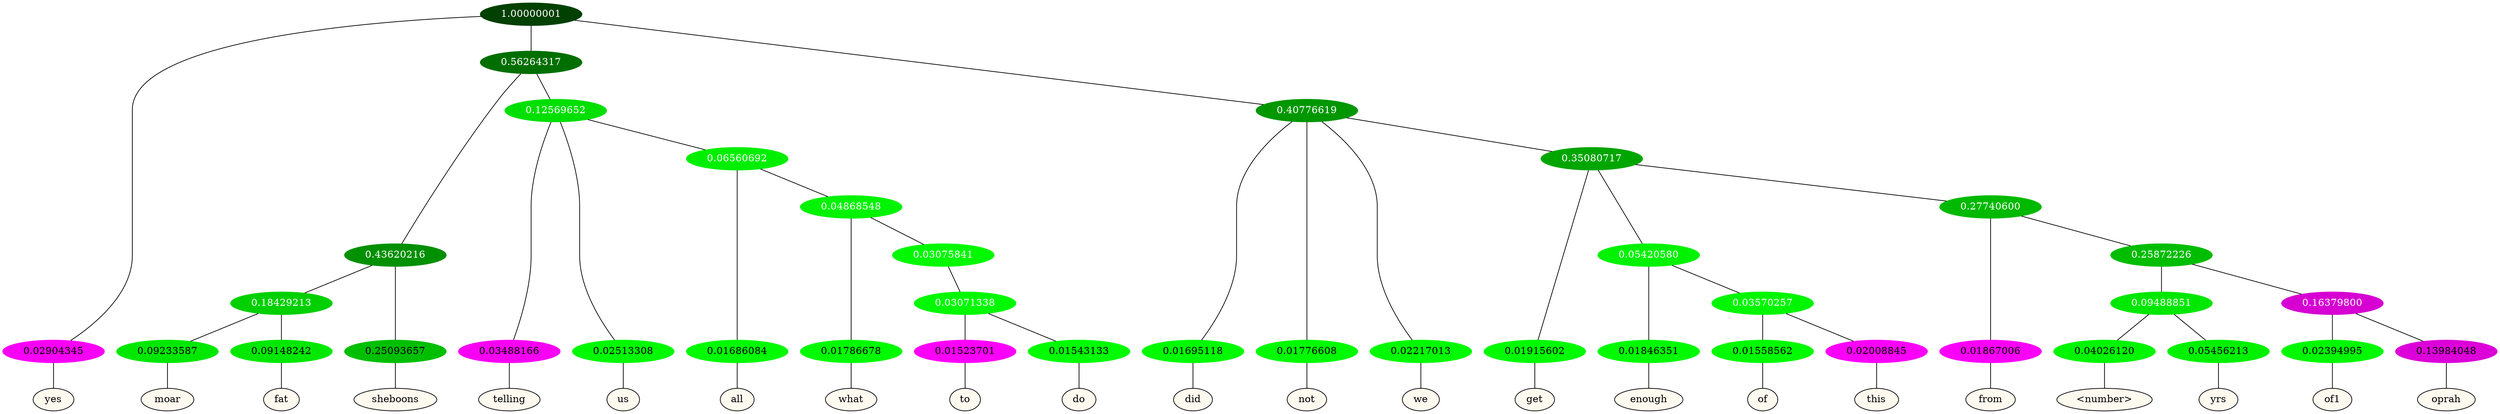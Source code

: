 graph {
	node [format=png height=0.15 nodesep=0.001 ordering=out overlap=prism overlap_scaling=0.01 ranksep=0.001 ratio=0.2 style=filled width=0.15]
	{
		rank=same
		a_w_1 [label=yes color=black fillcolor=floralwhite style="filled,solid"]
		a_w_18 [label=moar color=black fillcolor=floralwhite style="filled,solid"]
		a_w_19 [label=fat color=black fillcolor=floralwhite style="filled,solid"]
		a_w_11 [label=sheboons color=black fillcolor=floralwhite style="filled,solid"]
		a_w_12 [label=telling color=black fillcolor=floralwhite style="filled,solid"]
		a_w_13 [label=us color=black fillcolor=floralwhite style="filled,solid"]
		a_w_20 [label=all color=black fillcolor=floralwhite style="filled,solid"]
		a_w_26 [label=what color=black fillcolor=floralwhite style="filled,solid"]
		a_w_37 [label=to color=black fillcolor=floralwhite style="filled,solid"]
		a_w_38 [label=do color=black fillcolor=floralwhite style="filled,solid"]
		a_w_6 [label=did color=black fillcolor=floralwhite style="filled,solid"]
		a_w_7 [label=not color=black fillcolor=floralwhite style="filled,solid"]
		a_w_8 [label=we color=black fillcolor=floralwhite style="filled,solid"]
		a_w_15 [label=get color=black fillcolor=floralwhite style="filled,solid"]
		a_w_22 [label=enough color=black fillcolor=floralwhite style="filled,solid"]
		a_w_28 [label=of color=black fillcolor=floralwhite style="filled,solid"]
		a_w_29 [label=this color=black fillcolor=floralwhite style="filled,solid"]
		a_w_24 [label=from color=black fillcolor=floralwhite style="filled,solid"]
		a_w_33 [label="\<number\>" color=black fillcolor=floralwhite style="filled,solid"]
		a_w_34 [label=yrs color=black fillcolor=floralwhite style="filled,solid"]
		a_w_35 [label=of1 color=black fillcolor=floralwhite style="filled,solid"]
		a_w_36 [label=oprah color=black fillcolor=floralwhite style="filled,solid"]
	}
	a_n_1 -- a_w_1
	a_n_18 -- a_w_18
	a_n_19 -- a_w_19
	a_n_11 -- a_w_11
	a_n_12 -- a_w_12
	a_n_13 -- a_w_13
	a_n_20 -- a_w_20
	a_n_26 -- a_w_26
	a_n_37 -- a_w_37
	a_n_38 -- a_w_38
	a_n_6 -- a_w_6
	a_n_7 -- a_w_7
	a_n_8 -- a_w_8
	a_n_15 -- a_w_15
	a_n_22 -- a_w_22
	a_n_28 -- a_w_28
	a_n_29 -- a_w_29
	a_n_24 -- a_w_24
	a_n_33 -- a_w_33
	a_n_34 -- a_w_34
	a_n_35 -- a_w_35
	a_n_36 -- a_w_36
	{
		rank=same
		a_n_1 [label=0.02904345 color="0.835 1.000 0.971" fontcolor=black]
		a_n_18 [label=0.09233587 color="0.334 1.000 0.908" fontcolor=black]
		a_n_19 [label=0.09148242 color="0.334 1.000 0.909" fontcolor=black]
		a_n_11 [label=0.25093657 color="0.334 1.000 0.749" fontcolor=black]
		a_n_12 [label=0.03488166 color="0.835 1.000 0.965" fontcolor=black]
		a_n_13 [label=0.02513308 color="0.334 1.000 0.975" fontcolor=black]
		a_n_20 [label=0.01686084 color="0.334 1.000 0.983" fontcolor=black]
		a_n_26 [label=0.01786678 color="0.334 1.000 0.982" fontcolor=black]
		a_n_37 [label=0.01523701 color="0.835 1.000 0.985" fontcolor=black]
		a_n_38 [label=0.01543133 color="0.334 1.000 0.985" fontcolor=black]
		a_n_6 [label=0.01695118 color="0.334 1.000 0.983" fontcolor=black]
		a_n_7 [label=0.01776608 color="0.334 1.000 0.982" fontcolor=black]
		a_n_8 [label=0.02217013 color="0.334 1.000 0.978" fontcolor=black]
		a_n_15 [label=0.01915602 color="0.334 1.000 0.981" fontcolor=black]
		a_n_22 [label=0.01846351 color="0.334 1.000 0.982" fontcolor=black]
		a_n_28 [label=0.01558562 color="0.334 1.000 0.984" fontcolor=black]
		a_n_29 [label=0.02008845 color="0.835 1.000 0.980" fontcolor=black]
		a_n_24 [label=0.01867006 color="0.835 1.000 0.981" fontcolor=black]
		a_n_33 [label=0.04026120 color="0.334 1.000 0.960" fontcolor=black]
		a_n_34 [label=0.05456213 color="0.334 1.000 0.945" fontcolor=black]
		a_n_35 [label=0.02394995 color="0.334 1.000 0.976" fontcolor=black]
		a_n_36 [label=0.13984048 color="0.835 1.000 0.860" fontcolor=black]
	}
	a_n_0 [label=1.00000001 color="0.334 1.000 0.250" fontcolor=grey99]
	a_n_0 -- a_n_1
	a_n_2 [label=0.56264317 color="0.334 1.000 0.437" fontcolor=grey99]
	a_n_0 -- a_n_2
	a_n_3 [label=0.40776619 color="0.334 1.000 0.592" fontcolor=grey99]
	a_n_0 -- a_n_3
	a_n_4 [label=0.43620216 color="0.334 1.000 0.564" fontcolor=grey99]
	a_n_2 -- a_n_4
	a_n_5 [label=0.12569652 color="0.334 1.000 0.874" fontcolor=grey99]
	a_n_2 -- a_n_5
	a_n_3 -- a_n_6
	a_n_3 -- a_n_7
	a_n_3 -- a_n_8
	a_n_9 [label=0.35080717 color="0.334 1.000 0.649" fontcolor=grey99]
	a_n_3 -- a_n_9
	a_n_10 [label=0.18429213 color="0.334 1.000 0.816" fontcolor=grey99]
	a_n_4 -- a_n_10
	a_n_4 -- a_n_11
	a_n_5 -- a_n_12
	a_n_5 -- a_n_13
	a_n_14 [label=0.06560692 color="0.334 1.000 0.934" fontcolor=grey99]
	a_n_5 -- a_n_14
	a_n_9 -- a_n_15
	a_n_16 [label=0.05420580 color="0.334 1.000 0.946" fontcolor=grey99]
	a_n_9 -- a_n_16
	a_n_17 [label=0.27740600 color="0.334 1.000 0.723" fontcolor=grey99]
	a_n_9 -- a_n_17
	a_n_10 -- a_n_18
	a_n_10 -- a_n_19
	a_n_14 -- a_n_20
	a_n_21 [label=0.04868548 color="0.334 1.000 0.951" fontcolor=grey99]
	a_n_14 -- a_n_21
	a_n_16 -- a_n_22
	a_n_23 [label=0.03570257 color="0.334 1.000 0.964" fontcolor=grey99]
	a_n_16 -- a_n_23
	a_n_17 -- a_n_24
	a_n_25 [label=0.25872226 color="0.334 1.000 0.741" fontcolor=grey99]
	a_n_17 -- a_n_25
	a_n_21 -- a_n_26
	a_n_27 [label=0.03075841 color="0.334 1.000 0.969" fontcolor=grey99]
	a_n_21 -- a_n_27
	a_n_23 -- a_n_28
	a_n_23 -- a_n_29
	a_n_30 [label=0.09488851 color="0.334 1.000 0.905" fontcolor=grey99]
	a_n_25 -- a_n_30
	a_n_31 [label=0.16379800 color="0.835 1.000 0.836" fontcolor=grey99]
	a_n_25 -- a_n_31
	a_n_32 [label=0.03071338 color="0.334 1.000 0.969" fontcolor=grey99]
	a_n_27 -- a_n_32
	a_n_30 -- a_n_33
	a_n_30 -- a_n_34
	a_n_31 -- a_n_35
	a_n_31 -- a_n_36
	a_n_32 -- a_n_37
	a_n_32 -- a_n_38
}
